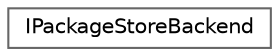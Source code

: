 digraph "Graphical Class Hierarchy"
{
 // INTERACTIVE_SVG=YES
 // LATEX_PDF_SIZE
  bgcolor="transparent";
  edge [fontname=Helvetica,fontsize=10,labelfontname=Helvetica,labelfontsize=10];
  node [fontname=Helvetica,fontsize=10,shape=box,height=0.2,width=0.4];
  rankdir="LR";
  Node0 [id="Node000000",label="IPackageStoreBackend",height=0.2,width=0.4,color="grey40", fillcolor="white", style="filled",URL="$dd/d51/classIPackageStoreBackend.html",tooltip="Package store backend interface."];
}
